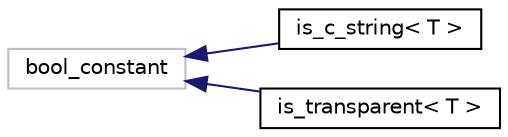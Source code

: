 digraph "Graphical Class Hierarchy"
{
 // LATEX_PDF_SIZE
  edge [fontname="Helvetica",fontsize="10",labelfontname="Helvetica",labelfontsize="10"];
  node [fontname="Helvetica",fontsize="10",shape=record];
  rankdir="LR";
  Node178 [label="bool_constant",height=0.2,width=0.4,color="grey75", fillcolor="white", style="filled",tooltip=" "];
  Node178 -> Node0 [dir="back",color="midnightblue",fontsize="10",style="solid",fontname="Helvetica"];
  Node0 [label="is_c_string\< T \>",height=0.2,width=0.4,color="black", fillcolor="white", style="filled",URL="$structdetail_1_1is__c__string.html",tooltip=" "];
  Node178 -> Node180 [dir="back",color="midnightblue",fontsize="10",style="solid",fontname="Helvetica"];
  Node180 [label="is_transparent\< T \>",height=0.2,width=0.4,color="black", fillcolor="white", style="filled",URL="$structdetail_1_1is__transparent.html",tooltip=" "];
}
